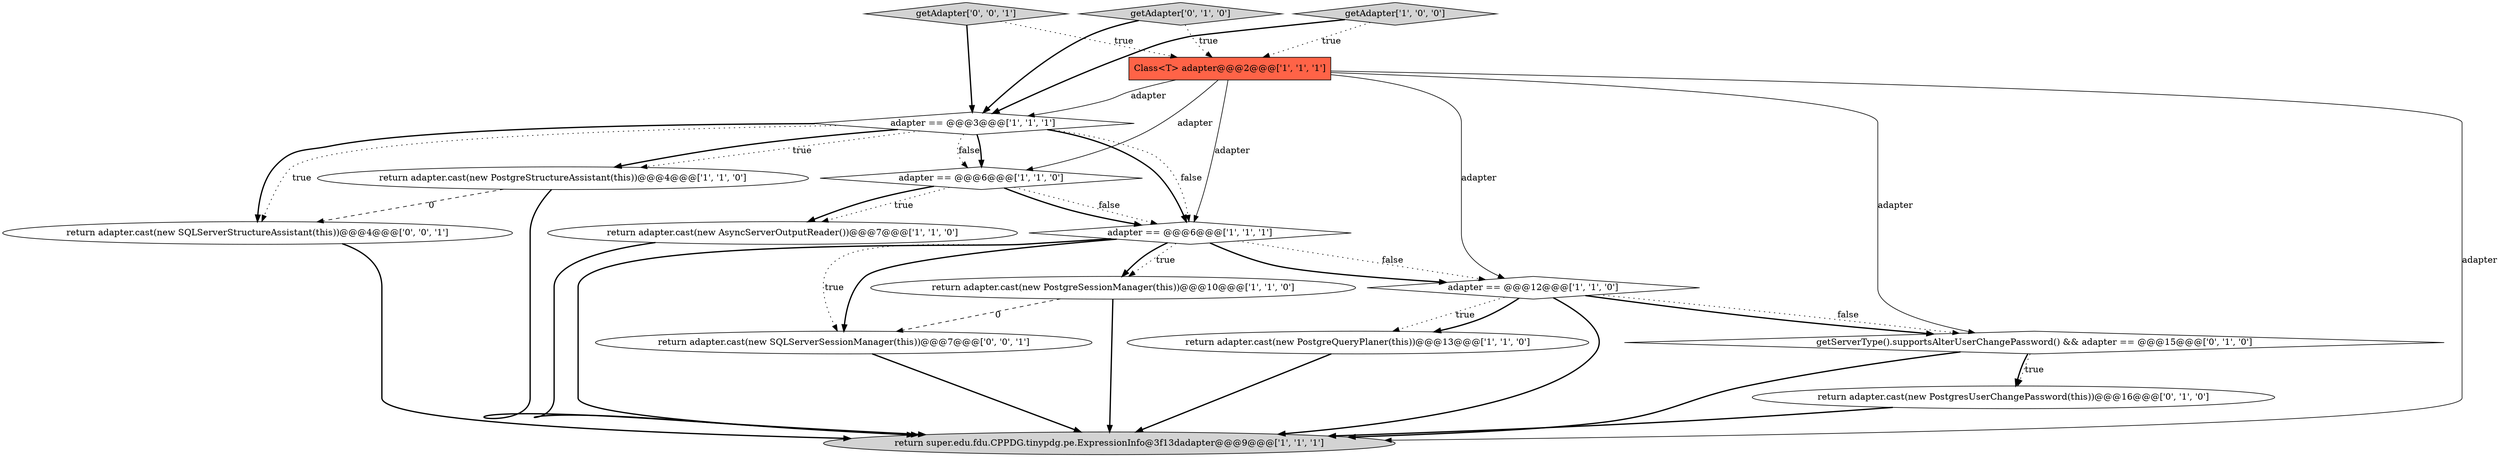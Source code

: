 digraph {
2 [style = filled, label = "getAdapter['1', '0', '0']", fillcolor = lightgray, shape = diamond image = "AAA0AAABBB1BBB"];
6 [style = filled, label = "Class<T> adapter@@@2@@@['1', '1', '1']", fillcolor = tomato, shape = box image = "AAA0AAABBB1BBB"];
11 [style = filled, label = "getAdapter['0', '1', '0']", fillcolor = lightgray, shape = diamond image = "AAA0AAABBB2BBB"];
3 [style = filled, label = "return adapter.cast(new PostgreQueryPlaner(this))@@@13@@@['1', '1', '0']", fillcolor = white, shape = ellipse image = "AAA0AAABBB1BBB"];
5 [style = filled, label = "adapter == @@@6@@@['1', '1', '1']", fillcolor = white, shape = diamond image = "AAA0AAABBB1BBB"];
13 [style = filled, label = "return adapter.cast(new PostgresUserChangePassword(this))@@@16@@@['0', '1', '0']", fillcolor = white, shape = ellipse image = "AAA1AAABBB2BBB"];
8 [style = filled, label = "return super.edu.fdu.CPPDG.tinypdg.pe.ExpressionInfo@3f13dadapter@@@9@@@['1', '1', '1']", fillcolor = lightgray, shape = ellipse image = "AAA0AAABBB1BBB"];
7 [style = filled, label = "return adapter.cast(new AsyncServerOutputReader())@@@7@@@['1', '1', '0']", fillcolor = white, shape = ellipse image = "AAA0AAABBB1BBB"];
14 [style = filled, label = "return adapter.cast(new SQLServerSessionManager(this))@@@7@@@['0', '0', '1']", fillcolor = white, shape = ellipse image = "AAA0AAABBB3BBB"];
15 [style = filled, label = "getAdapter['0', '0', '1']", fillcolor = lightgray, shape = diamond image = "AAA0AAABBB3BBB"];
16 [style = filled, label = "return adapter.cast(new SQLServerStructureAssistant(this))@@@4@@@['0', '0', '1']", fillcolor = white, shape = ellipse image = "AAA0AAABBB3BBB"];
0 [style = filled, label = "adapter == @@@3@@@['1', '1', '1']", fillcolor = white, shape = diamond image = "AAA0AAABBB1BBB"];
12 [style = filled, label = "getServerType().supportsAlterUserChangePassword() && adapter == @@@15@@@['0', '1', '0']", fillcolor = white, shape = diamond image = "AAA1AAABBB2BBB"];
9 [style = filled, label = "adapter == @@@6@@@['1', '1', '0']", fillcolor = white, shape = diamond image = "AAA0AAABBB1BBB"];
10 [style = filled, label = "return adapter.cast(new PostgreSessionManager(this))@@@10@@@['1', '1', '0']", fillcolor = white, shape = ellipse image = "AAA0AAABBB1BBB"];
4 [style = filled, label = "return adapter.cast(new PostgreStructureAssistant(this))@@@4@@@['1', '1', '0']", fillcolor = white, shape = ellipse image = "AAA0AAABBB1BBB"];
1 [style = filled, label = "adapter == @@@12@@@['1', '1', '0']", fillcolor = white, shape = diamond image = "AAA0AAABBB1BBB"];
5->14 [style = dotted, label="true"];
5->14 [style = bold, label=""];
6->9 [style = solid, label="adapter"];
0->16 [style = dotted, label="true"];
5->10 [style = dotted, label="true"];
7->8 [style = bold, label=""];
0->4 [style = bold, label=""];
5->8 [style = bold, label=""];
6->1 [style = solid, label="adapter"];
0->9 [style = dotted, label="false"];
10->14 [style = dashed, label="0"];
6->0 [style = solid, label="adapter"];
6->8 [style = solid, label="adapter"];
9->7 [style = dotted, label="true"];
1->12 [style = bold, label=""];
5->1 [style = bold, label=""];
11->0 [style = bold, label=""];
1->8 [style = bold, label=""];
0->9 [style = bold, label=""];
12->13 [style = dotted, label="true"];
10->8 [style = bold, label=""];
16->8 [style = bold, label=""];
4->16 [style = dashed, label="0"];
2->6 [style = dotted, label="true"];
4->8 [style = bold, label=""];
9->5 [style = dotted, label="false"];
5->10 [style = bold, label=""];
15->6 [style = dotted, label="true"];
12->13 [style = bold, label=""];
1->3 [style = dotted, label="true"];
1->3 [style = bold, label=""];
15->0 [style = bold, label=""];
0->16 [style = bold, label=""];
1->12 [style = dotted, label="false"];
6->5 [style = solid, label="adapter"];
11->6 [style = dotted, label="true"];
3->8 [style = bold, label=""];
14->8 [style = bold, label=""];
6->12 [style = solid, label="adapter"];
2->0 [style = bold, label=""];
0->4 [style = dotted, label="true"];
13->8 [style = bold, label=""];
0->5 [style = bold, label=""];
9->5 [style = bold, label=""];
5->1 [style = dotted, label="false"];
12->8 [style = bold, label=""];
0->5 [style = dotted, label="false"];
9->7 [style = bold, label=""];
}
